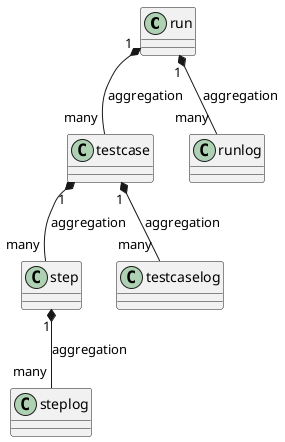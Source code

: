 @startuml

run "1" *-- "many" testcase : aggregation
run "1" *-- "many" runlog : aggregation

testcase "1" *-- "many" step : aggregation
testcase "1" *-- "many" testcaselog : aggregation

step "1" *-- "many" steplog : aggregation

@enduml
